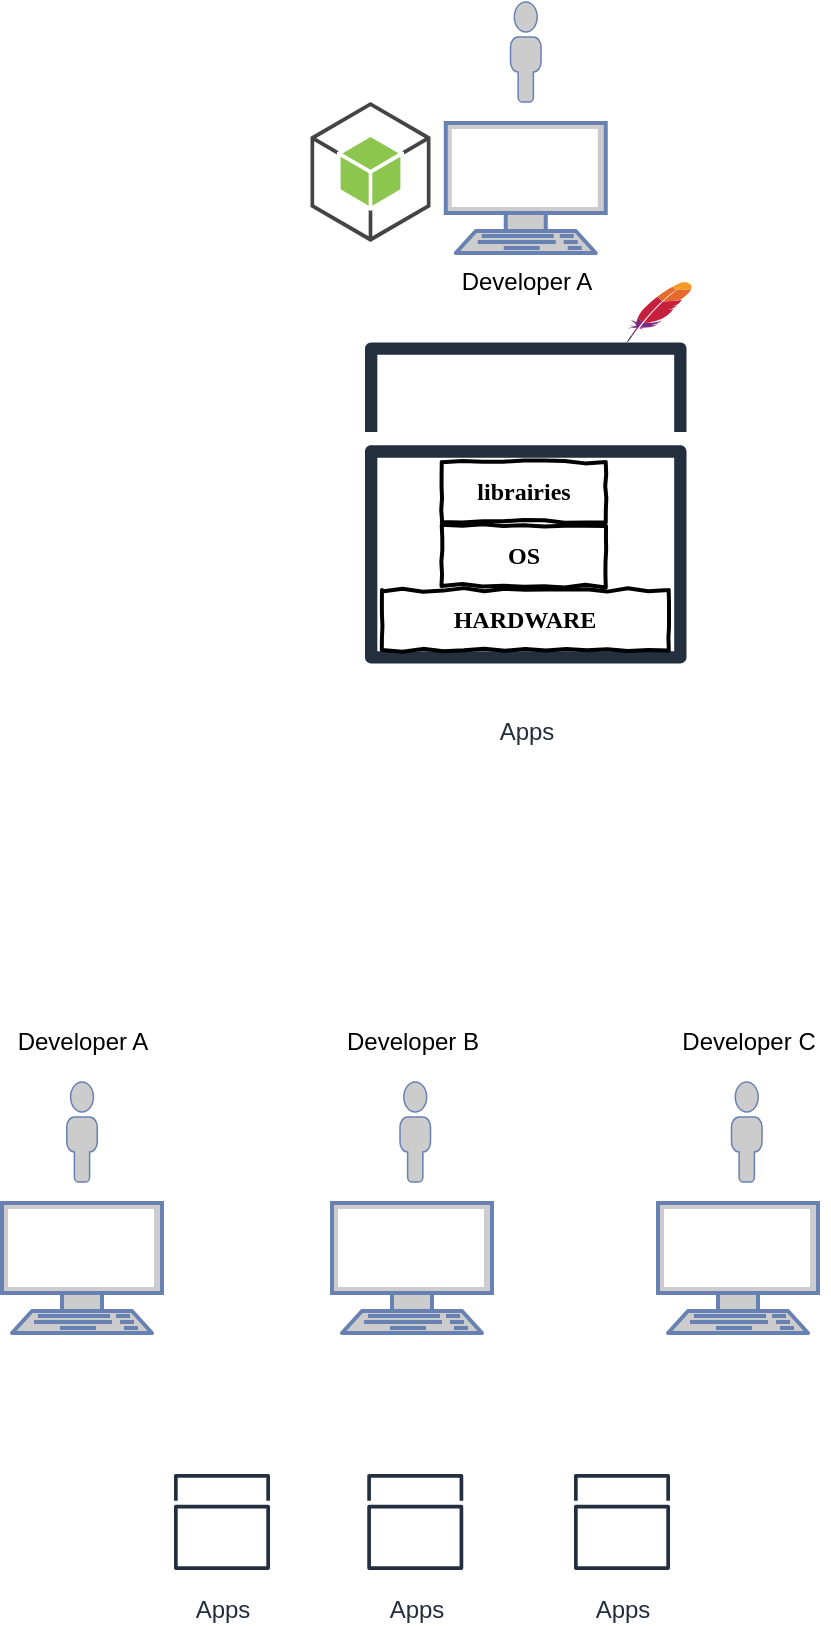 <mxfile version="12.5.1" type="github">
  <diagram id="Xtd1GiT8AAiNY1xsTk8r" name="Page-1">
    <mxGraphModel dx="966" dy="1584" grid="1" gridSize="10" guides="1" tooltips="1" connect="1" arrows="1" fold="1" page="1" pageScale="1" pageWidth="827" pageHeight="1169" math="0" shadow="0">
      <root>
        <mxCell id="0"/>
        <mxCell id="1" parent="0"/>
        <mxCell id="rSTb_3P7jOwl3eCS13ki-5" value="" style="fontColor=#0066CC;verticalAlign=top;verticalLabelPosition=bottom;labelPosition=center;align=center;html=1;outlineConnect=0;fillColor=#CCCCCC;strokeColor=#6881B3;gradientColor=none;gradientDirection=north;strokeWidth=2;shape=mxgraph.networks.terminal;" vertex="1" parent="1">
          <mxGeometry x="40" y="-279.5" width="80" height="65" as="geometry"/>
        </mxCell>
        <mxCell id="0n1VbNI1kQKXbMoo0zpn-10" value="Apps" style="outlineConnect=0;fontColor=#232F3E;gradientColor=none;strokeColor=#232F3E;fillColor=#ffffff;dashed=0;verticalLabelPosition=bottom;verticalAlign=top;align=center;html=1;fontSize=12;fontStyle=0;aspect=fixed;shape=mxgraph.aws4.resourceIcon;resIcon=mxgraph.aws4.apps;" parent="1" vertex="1">
          <mxGeometry x="320" y="-150" width="60" height="60" as="geometry"/>
        </mxCell>
        <mxCell id="0n1VbNI1kQKXbMoo0zpn-11" value="Apps" style="outlineConnect=0;fontColor=#232F3E;gradientColor=none;strokeColor=#232F3E;fillColor=#ffffff;dashed=0;verticalLabelPosition=bottom;verticalAlign=top;align=center;html=1;fontSize=12;fontStyle=0;aspect=fixed;shape=mxgraph.aws4.resourceIcon;resIcon=mxgraph.aws4.apps;" parent="1" vertex="1">
          <mxGeometry x="120" y="-150" width="60" height="60" as="geometry"/>
        </mxCell>
        <mxCell id="0n1VbNI1kQKXbMoo0zpn-12" value="Apps" style="outlineConnect=0;fontColor=#232F3E;gradientColor=none;strokeColor=#232F3E;fillColor=#ffffff;dashed=0;verticalLabelPosition=bottom;verticalAlign=top;align=center;html=1;fontSize=12;fontStyle=0;aspect=fixed;shape=mxgraph.aws4.resourceIcon;resIcon=mxgraph.aws4.apps;" parent="1" vertex="1">
          <mxGeometry x="216.63" y="-150" width="60" height="60" as="geometry"/>
        </mxCell>
        <mxCell id="rSTb_3P7jOwl3eCS13ki-2" value="" style="fontColor=#0066CC;verticalAlign=top;verticalLabelPosition=bottom;labelPosition=center;align=center;html=1;outlineConnect=0;fillColor=#CCCCCC;strokeColor=#6881B3;gradientColor=none;gradientDirection=north;strokeWidth=2;shape=mxgraph.networks.terminal;" vertex="1" parent="1">
          <mxGeometry x="205" y="-279.5" width="80" height="65" as="geometry"/>
        </mxCell>
        <mxCell id="0n1VbNI1kQKXbMoo0zpn-17" value="" style="shape=image;html=1;verticalAlign=top;verticalLabelPosition=bottom;labelBackgroundColor=#ffffff;imageAspect=0;aspect=fixed;image=https://cdn1.iconfinder.com/data/icons/operating-system-flat-1/30/ios-128.png" parent="1" vertex="1">
          <mxGeometry x="228.13" y="-273.75" width="33.75" height="33.75" as="geometry"/>
        </mxCell>
        <mxCell id="rSTb_3P7jOwl3eCS13ki-4" value="" style="fontColor=#0066CC;verticalAlign=top;verticalLabelPosition=bottom;labelPosition=center;align=center;html=1;outlineConnect=0;fillColor=#CCCCCC;strokeColor=#6881B3;gradientColor=none;gradientDirection=north;strokeWidth=2;shape=mxgraph.networks.terminal;" vertex="1" parent="1">
          <mxGeometry x="368" y="-279.5" width="80" height="65" as="geometry"/>
        </mxCell>
        <mxCell id="rSTb_3P7jOwl3eCS13ki-6" value="" style="fontColor=#0066CC;verticalAlign=top;verticalLabelPosition=bottom;labelPosition=center;align=center;html=1;outlineConnect=0;fillColor=#CCCCCC;strokeColor=#6881B3;gradientColor=none;gradientDirection=north;strokeWidth=2;shape=mxgraph.networks.user_male;" vertex="1" parent="1">
          <mxGeometry x="72.38" y="-340" width="15.25" height="50" as="geometry"/>
        </mxCell>
        <mxCell id="rSTb_3P7jOwl3eCS13ki-9" value="" style="fontColor=#0066CC;verticalAlign=top;verticalLabelPosition=bottom;labelPosition=center;align=center;html=1;outlineConnect=0;fillColor=#CCCCCC;strokeColor=#6881B3;gradientColor=none;gradientDirection=north;strokeWidth=2;shape=mxgraph.networks.user_male;" vertex="1" parent="1">
          <mxGeometry x="404.75" y="-340" width="15.25" height="50" as="geometry"/>
        </mxCell>
        <mxCell id="rSTb_3P7jOwl3eCS13ki-10" value="" style="fontColor=#0066CC;verticalAlign=top;verticalLabelPosition=bottom;labelPosition=center;align=center;html=1;outlineConnect=0;fillColor=#CCCCCC;strokeColor=#6881B3;gradientColor=none;gradientDirection=north;strokeWidth=2;shape=mxgraph.networks.user_male;" vertex="1" parent="1">
          <mxGeometry x="239" y="-340" width="15.25" height="50" as="geometry"/>
        </mxCell>
        <mxCell id="rSTb_3P7jOwl3eCS13ki-13" value="Developer A" style="text;html=1;resizable=0;autosize=1;align=center;verticalAlign=middle;points=[];fillColor=none;strokeColor=none;rounded=0;" vertex="1" parent="1">
          <mxGeometry x="40" y="-370" width="80" height="20" as="geometry"/>
        </mxCell>
        <mxCell id="rSTb_3P7jOwl3eCS13ki-14" value="Developer C" style="text;html=1;resizable=0;autosize=1;align=center;verticalAlign=middle;points=[];fillColor=none;strokeColor=none;rounded=0;" vertex="1" parent="1">
          <mxGeometry x="373.41" y="-370" width="80" height="20" as="geometry"/>
        </mxCell>
        <mxCell id="rSTb_3P7jOwl3eCS13ki-15" value="Developer B" style="text;html=1;resizable=0;autosize=1;align=center;verticalAlign=middle;points=[];fillColor=none;strokeColor=none;rounded=0;" vertex="1" parent="1">
          <mxGeometry x="205" y="-370" width="80" height="20" as="geometry"/>
        </mxCell>
        <mxCell id="rSTb_3P7jOwl3eCS13ki-16" value="" style="shape=image;html=1;verticalAlign=top;verticalLabelPosition=bottom;labelBackgroundColor=#ffffff;imageAspect=0;aspect=fixed;image=https://cdn3.iconfinder.com/data/icons/picons-social/57/32-windows8-128.png" vertex="1" parent="1">
          <mxGeometry x="63" y="-274" width="34" height="34" as="geometry"/>
        </mxCell>
        <mxCell id="rSTb_3P7jOwl3eCS13ki-17" value="" style="shape=image;html=1;verticalAlign=top;verticalLabelPosition=bottom;labelBackgroundColor=#ffffff;imageAspect=0;aspect=fixed;image=https://cdn4.iconfinder.com/data/icons/proglyphs-free/512/Linux_-_Tux-128.png" vertex="1" parent="1">
          <mxGeometry x="392.38" y="-276.87" width="40" height="40" as="geometry"/>
        </mxCell>
        <mxCell id="rSTb_3P7jOwl3eCS13ki-18" value="" style="fontColor=#0066CC;verticalAlign=top;verticalLabelPosition=bottom;labelPosition=center;align=center;html=1;outlineConnect=0;fillColor=#CCCCCC;strokeColor=#6881B3;gradientColor=none;gradientDirection=north;strokeWidth=2;shape=mxgraph.networks.terminal;" vertex="1" parent="1">
          <mxGeometry x="261.88" y="-819.5" width="80" height="65" as="geometry"/>
        </mxCell>
        <mxCell id="rSTb_3P7jOwl3eCS13ki-19" value="Apps" style="outlineConnect=0;fontColor=#232F3E;gradientColor=none;strokeColor=#232F3E;fillColor=#ffffff;dashed=0;verticalLabelPosition=bottom;verticalAlign=top;align=center;html=1;fontSize=12;fontStyle=0;aspect=fixed;shape=mxgraph.aws4.resourceIcon;resIcon=mxgraph.aws4.apps;" vertex="1" parent="1">
          <mxGeometry x="201.41" y="-730" width="200.94" height="200.94" as="geometry"/>
        </mxCell>
        <mxCell id="rSTb_3P7jOwl3eCS13ki-20" value="" style="fontColor=#0066CC;verticalAlign=top;verticalLabelPosition=bottom;labelPosition=center;align=center;html=1;outlineConnect=0;fillColor=#CCCCCC;strokeColor=#6881B3;gradientColor=none;gradientDirection=north;strokeWidth=2;shape=mxgraph.networks.user_male;" vertex="1" parent="1">
          <mxGeometry x="294.26" y="-880" width="15.25" height="50" as="geometry"/>
        </mxCell>
        <mxCell id="rSTb_3P7jOwl3eCS13ki-21" value="Developer A" style="text;html=1;resizable=0;autosize=1;align=center;verticalAlign=middle;points=[];fillColor=none;strokeColor=none;rounded=0;" vertex="1" parent="1">
          <mxGeometry x="261.88" y="-750" width="80" height="20" as="geometry"/>
        </mxCell>
        <mxCell id="rSTb_3P7jOwl3eCS13ki-24" value="" style="shape=image;html=1;verticalAlign=top;verticalLabelPosition=bottom;labelBackgroundColor=#ffffff;imageAspect=0;aspect=fixed;image=https://cdn4.iconfinder.com/data/icons/logos-and-brands/512/256_Php_logo-128.png" vertex="1" parent="1">
          <mxGeometry x="194.25" y="-765" width="50" height="50" as="geometry"/>
        </mxCell>
        <mxCell id="rSTb_3P7jOwl3eCS13ki-25" value="" style="shape=image;html=1;verticalAlign=top;verticalLabelPosition=bottom;labelBackgroundColor=#ffffff;imageAspect=0;aspect=fixed;image=https://cdn4.iconfinder.com/data/icons/logos-brands-5/24/mysql-128.png" vertex="1" parent="1">
          <mxGeometry x="362.35" y="-869.5" width="50" height="50" as="geometry"/>
        </mxCell>
        <mxCell id="rSTb_3P7jOwl3eCS13ki-26" value="" style="outlineConnect=0;dashed=0;verticalLabelPosition=bottom;verticalAlign=top;align=center;html=1;shape=mxgraph.aws3.android;fillColor=#8CC64F;gradientColor=none;" vertex="1" parent="1">
          <mxGeometry x="194.25" y="-830" width="60" height="70" as="geometry"/>
        </mxCell>
        <mxCell id="rSTb_3P7jOwl3eCS13ki-27" value="" style="dashed=0;outlineConnect=0;html=1;align=center;labelPosition=center;verticalLabelPosition=bottom;verticalAlign=top;shape=mxgraph.weblogos.apache" vertex="1" parent="1">
          <mxGeometry x="352.35" y="-740" width="32.6" height="30" as="geometry"/>
        </mxCell>
        <mxCell id="rSTb_3P7jOwl3eCS13ki-28" value="" style="shape=image;html=1;verticalAlign=top;verticalLabelPosition=bottom;labelBackgroundColor=#ffffff;imageAspect=0;aspect=fixed;image=https://cdn4.iconfinder.com/data/icons/logos-3/512/mongodb-2-128.png" vertex="1" parent="1">
          <mxGeometry x="352.35" y="-819.5" width="70" height="70" as="geometry"/>
        </mxCell>
        <mxCell id="rSTb_3P7jOwl3eCS13ki-31" value="librairies" style="html=1;whiteSpace=wrap;comic=1;strokeWidth=2;fontFamily=Comic Sans MS;fontStyle=1;" vertex="1" parent="1">
          <mxGeometry x="259.88" y="-650" width="82" height="30" as="geometry"/>
        </mxCell>
        <mxCell id="rSTb_3P7jOwl3eCS13ki-35" value="OS" style="html=1;whiteSpace=wrap;comic=1;strokeWidth=2;fontFamily=Comic Sans MS;fontStyle=1;" vertex="1" parent="1">
          <mxGeometry x="259.88" y="-618" width="82" height="30" as="geometry"/>
        </mxCell>
        <mxCell id="rSTb_3P7jOwl3eCS13ki-36" value="HARDWARE" style="html=1;whiteSpace=wrap;comic=1;strokeWidth=2;fontFamily=Comic Sans MS;fontStyle=1;" vertex="1" parent="1">
          <mxGeometry x="230" y="-586" width="143.41" height="30" as="geometry"/>
        </mxCell>
      </root>
    </mxGraphModel>
  </diagram>
</mxfile>
